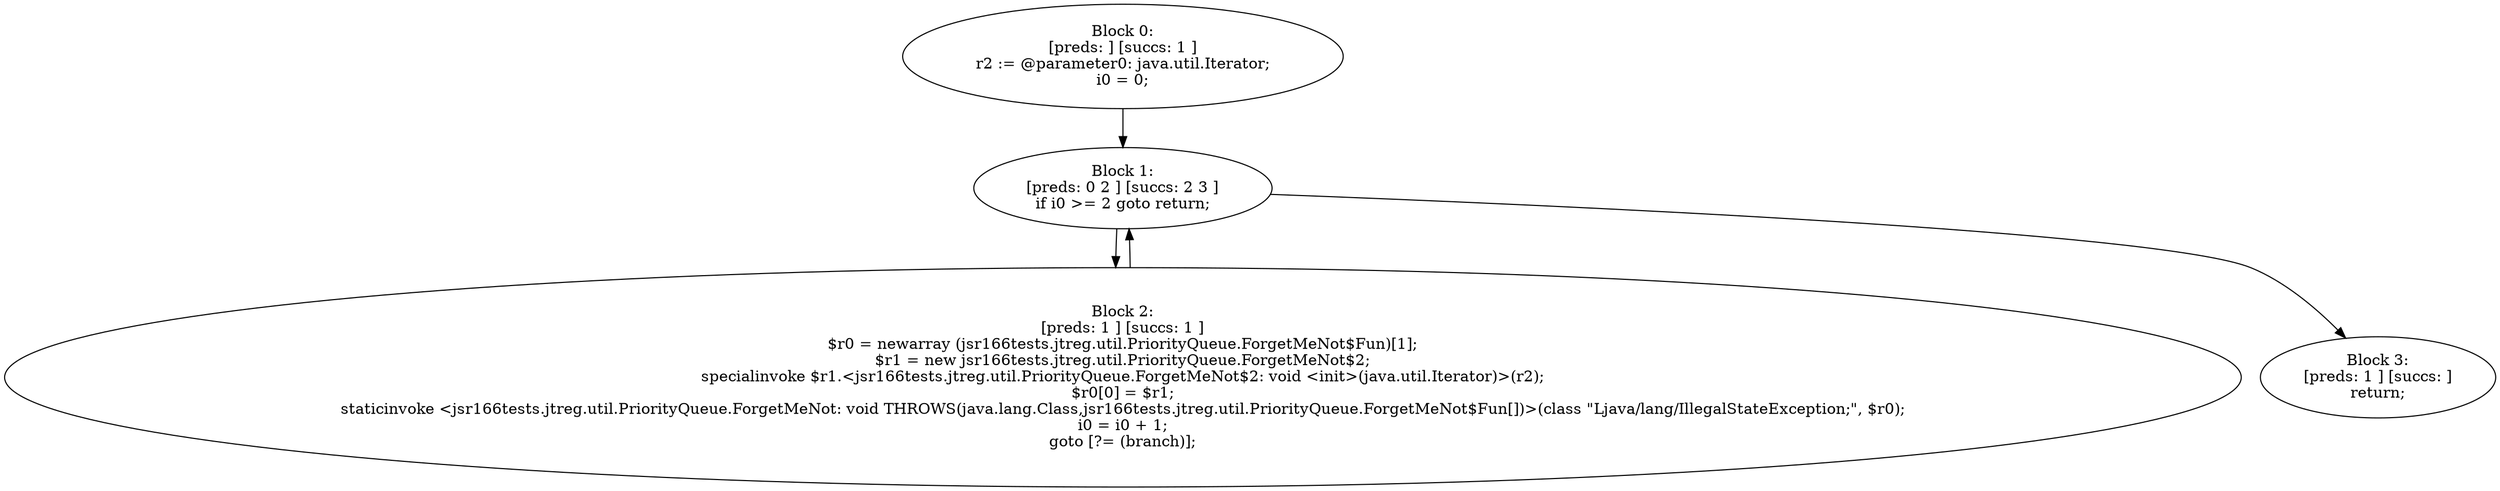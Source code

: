 digraph "unitGraph" {
    "Block 0:
[preds: ] [succs: 1 ]
r2 := @parameter0: java.util.Iterator;
i0 = 0;
"
    "Block 1:
[preds: 0 2 ] [succs: 2 3 ]
if i0 >= 2 goto return;
"
    "Block 2:
[preds: 1 ] [succs: 1 ]
$r0 = newarray (jsr166tests.jtreg.util.PriorityQueue.ForgetMeNot$Fun)[1];
$r1 = new jsr166tests.jtreg.util.PriorityQueue.ForgetMeNot$2;
specialinvoke $r1.<jsr166tests.jtreg.util.PriorityQueue.ForgetMeNot$2: void <init>(java.util.Iterator)>(r2);
$r0[0] = $r1;
staticinvoke <jsr166tests.jtreg.util.PriorityQueue.ForgetMeNot: void THROWS(java.lang.Class,jsr166tests.jtreg.util.PriorityQueue.ForgetMeNot$Fun[])>(class \"Ljava/lang/IllegalStateException;\", $r0);
i0 = i0 + 1;
goto [?= (branch)];
"
    "Block 3:
[preds: 1 ] [succs: ]
return;
"
    "Block 0:
[preds: ] [succs: 1 ]
r2 := @parameter0: java.util.Iterator;
i0 = 0;
"->"Block 1:
[preds: 0 2 ] [succs: 2 3 ]
if i0 >= 2 goto return;
";
    "Block 1:
[preds: 0 2 ] [succs: 2 3 ]
if i0 >= 2 goto return;
"->"Block 2:
[preds: 1 ] [succs: 1 ]
$r0 = newarray (jsr166tests.jtreg.util.PriorityQueue.ForgetMeNot$Fun)[1];
$r1 = new jsr166tests.jtreg.util.PriorityQueue.ForgetMeNot$2;
specialinvoke $r1.<jsr166tests.jtreg.util.PriorityQueue.ForgetMeNot$2: void <init>(java.util.Iterator)>(r2);
$r0[0] = $r1;
staticinvoke <jsr166tests.jtreg.util.PriorityQueue.ForgetMeNot: void THROWS(java.lang.Class,jsr166tests.jtreg.util.PriorityQueue.ForgetMeNot$Fun[])>(class \"Ljava/lang/IllegalStateException;\", $r0);
i0 = i0 + 1;
goto [?= (branch)];
";
    "Block 1:
[preds: 0 2 ] [succs: 2 3 ]
if i0 >= 2 goto return;
"->"Block 3:
[preds: 1 ] [succs: ]
return;
";
    "Block 2:
[preds: 1 ] [succs: 1 ]
$r0 = newarray (jsr166tests.jtreg.util.PriorityQueue.ForgetMeNot$Fun)[1];
$r1 = new jsr166tests.jtreg.util.PriorityQueue.ForgetMeNot$2;
specialinvoke $r1.<jsr166tests.jtreg.util.PriorityQueue.ForgetMeNot$2: void <init>(java.util.Iterator)>(r2);
$r0[0] = $r1;
staticinvoke <jsr166tests.jtreg.util.PriorityQueue.ForgetMeNot: void THROWS(java.lang.Class,jsr166tests.jtreg.util.PriorityQueue.ForgetMeNot$Fun[])>(class \"Ljava/lang/IllegalStateException;\", $r0);
i0 = i0 + 1;
goto [?= (branch)];
"->"Block 1:
[preds: 0 2 ] [succs: 2 3 ]
if i0 >= 2 goto return;
";
}

